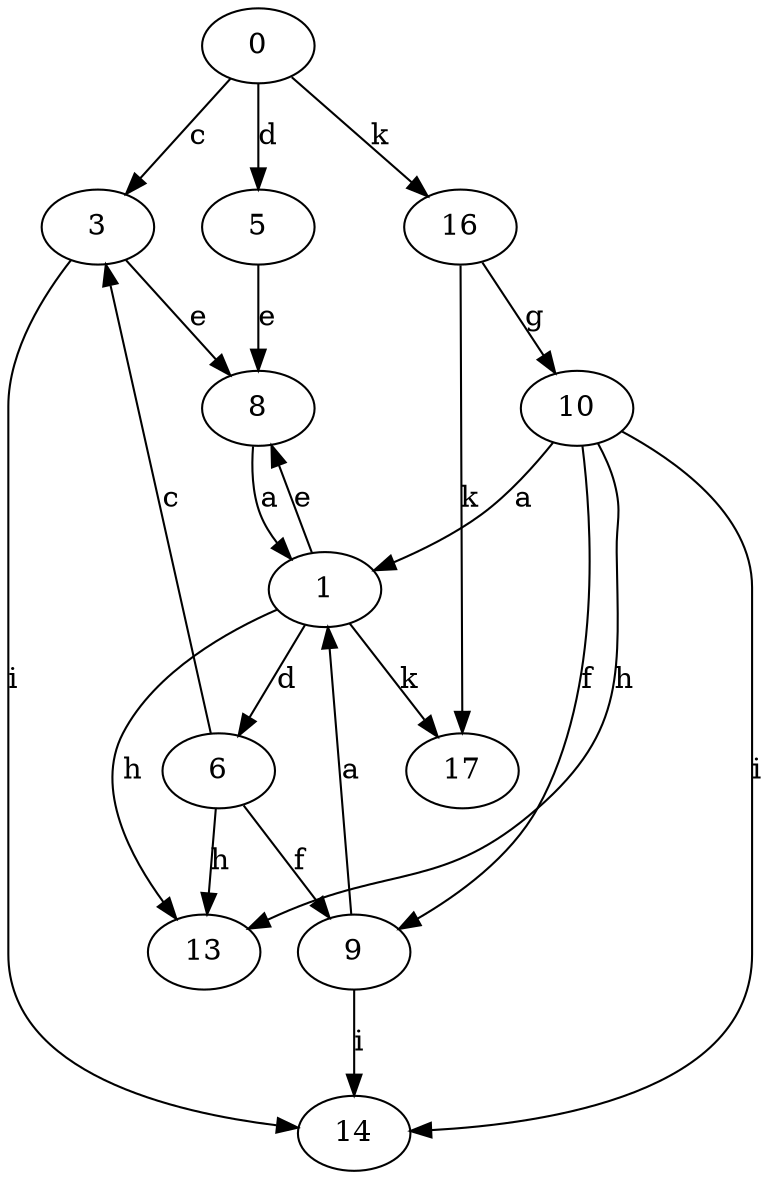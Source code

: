 strict digraph  {
0;
1;
3;
5;
6;
8;
9;
10;
13;
14;
16;
17;
0 -> 3  [label=c];
0 -> 5  [label=d];
0 -> 16  [label=k];
1 -> 6  [label=d];
1 -> 8  [label=e];
1 -> 13  [label=h];
1 -> 17  [label=k];
3 -> 8  [label=e];
3 -> 14  [label=i];
5 -> 8  [label=e];
6 -> 3  [label=c];
6 -> 9  [label=f];
6 -> 13  [label=h];
8 -> 1  [label=a];
9 -> 1  [label=a];
9 -> 14  [label=i];
10 -> 1  [label=a];
10 -> 9  [label=f];
10 -> 13  [label=h];
10 -> 14  [label=i];
16 -> 10  [label=g];
16 -> 17  [label=k];
}
